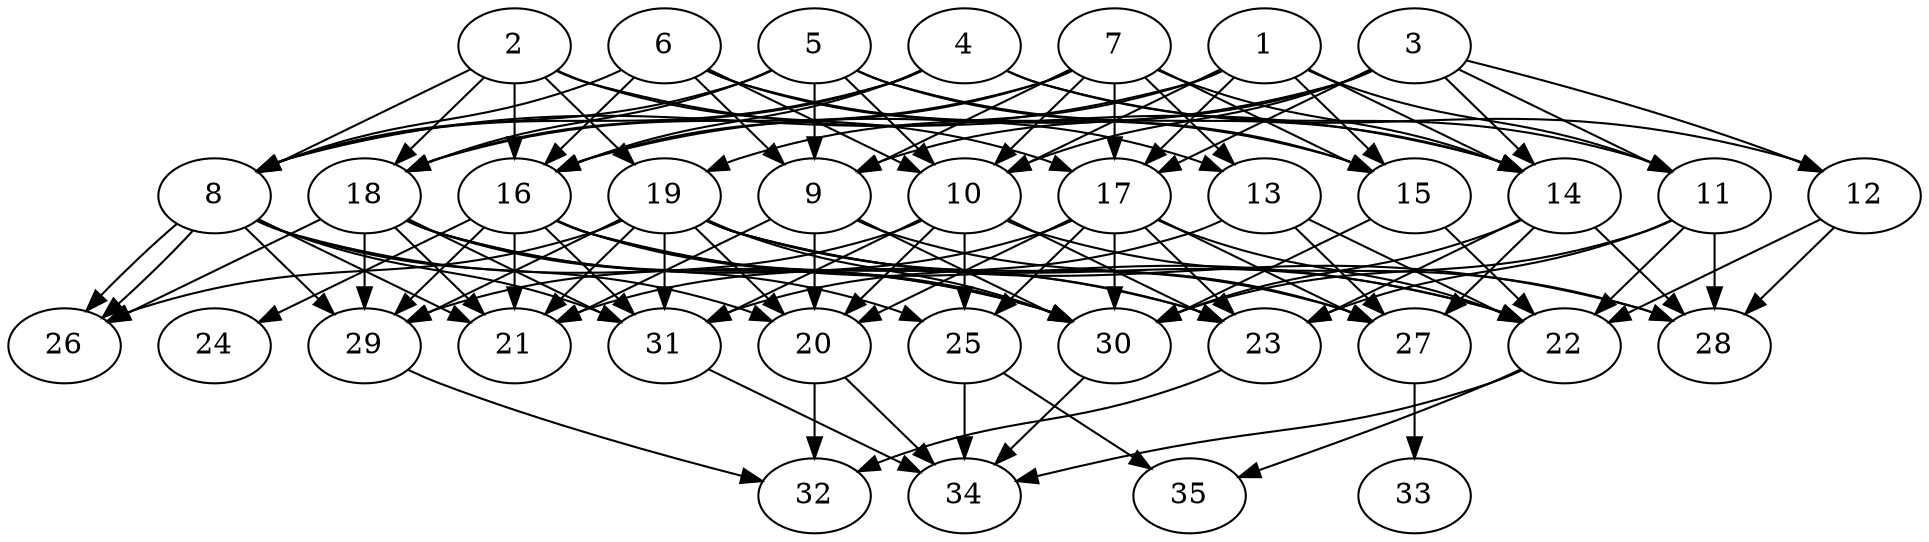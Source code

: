 // DAG automatically generated by daggen at Tue Aug  6 16:28:02 2019
// ./daggen --dot -n 35 --ccr 0.4 --fat 0.7 --regular 0.5 --density 0.7 --mindata 5242880 --maxdata 52428800 
digraph G {
  1 [size="37327360", alpha="0.05", expect_size="14930944"] 
  1 -> 8 [size ="14930944"]
  1 -> 10 [size ="14930944"]
  1 -> 11 [size ="14930944"]
  1 -> 14 [size ="14930944"]
  1 -> 15 [size ="14930944"]
  1 -> 17 [size ="14930944"]
  1 -> 19 [size ="14930944"]
  2 [size="114437120", alpha="0.10", expect_size="45774848"] 
  2 -> 8 [size ="45774848"]
  2 -> 14 [size ="45774848"]
  2 -> 16 [size ="45774848"]
  2 -> 17 [size ="45774848"]
  2 -> 18 [size ="45774848"]
  2 -> 19 [size ="45774848"]
  3 [size="25633280", alpha="0.18", expect_size="10253312"] 
  3 -> 9 [size ="10253312"]
  3 -> 10 [size ="10253312"]
  3 -> 11 [size ="10253312"]
  3 -> 12 [size ="10253312"]
  3 -> 14 [size ="10253312"]
  3 -> 16 [size ="10253312"]
  3 -> 17 [size ="10253312"]
  4 [size="83648000", alpha="0.18", expect_size="33459200"] 
  4 -> 8 [size ="33459200"]
  4 -> 11 [size ="33459200"]
  4 -> 12 [size ="33459200"]
  4 -> 16 [size ="33459200"]
  4 -> 18 [size ="33459200"]
  5 [size="99174400", alpha="0.17", expect_size="39669760"] 
  5 -> 8 [size ="39669760"]
  5 -> 9 [size ="39669760"]
  5 -> 10 [size ="39669760"]
  5 -> 14 [size ="39669760"]
  5 -> 15 [size ="39669760"]
  5 -> 18 [size ="39669760"]
  6 [size="72775680", alpha="0.12", expect_size="29110272"] 
  6 -> 8 [size ="29110272"]
  6 -> 9 [size ="29110272"]
  6 -> 10 [size ="29110272"]
  6 -> 13 [size ="29110272"]
  6 -> 15 [size ="29110272"]
  6 -> 16 [size ="29110272"]
  7 [size="42280960", alpha="0.19", expect_size="16912384"] 
  7 -> 9 [size ="16912384"]
  7 -> 10 [size ="16912384"]
  7 -> 13 [size ="16912384"]
  7 -> 14 [size ="16912384"]
  7 -> 15 [size ="16912384"]
  7 -> 16 [size ="16912384"]
  7 -> 17 [size ="16912384"]
  7 -> 18 [size ="16912384"]
  8 [size="88688640", alpha="0.08", expect_size="35475456"] 
  8 -> 20 [size ="35475456"]
  8 -> 21 [size ="35475456"]
  8 -> 26 [size ="35475456"]
  8 -> 26 [size ="35475456"]
  8 -> 29 [size ="35475456"]
  8 -> 30 [size ="35475456"]
  8 -> 31 [size ="35475456"]
  9 [size="124221440", alpha="0.17", expect_size="49688576"] 
  9 -> 20 [size ="49688576"]
  9 -> 21 [size ="49688576"]
  9 -> 27 [size ="49688576"]
  9 -> 30 [size ="49688576"]
  10 [size="19258880", alpha="0.07", expect_size="7703552"] 
  10 -> 20 [size ="7703552"]
  10 -> 23 [size ="7703552"]
  10 -> 25 [size ="7703552"]
  10 -> 28 [size ="7703552"]
  10 -> 29 [size ="7703552"]
  10 -> 31 [size ="7703552"]
  11 [size="93890560", alpha="0.19", expect_size="37556224"] 
  11 -> 22 [size ="37556224"]
  11 -> 23 [size ="37556224"]
  11 -> 28 [size ="37556224"]
  11 -> 30 [size ="37556224"]
  12 [size="123927040", alpha="0.12", expect_size="49570816"] 
  12 -> 22 [size ="49570816"]
  12 -> 28 [size ="49570816"]
  13 [size="67422720", alpha="0.07", expect_size="26969088"] 
  13 -> 22 [size ="26969088"]
  13 -> 27 [size ="26969088"]
  13 -> 31 [size ="26969088"]
  14 [size="55421440", alpha="0.04", expect_size="22168576"] 
  14 -> 23 [size ="22168576"]
  14 -> 27 [size ="22168576"]
  14 -> 28 [size ="22168576"]
  14 -> 30 [size ="22168576"]
  15 [size="43089920", alpha="0.12", expect_size="17235968"] 
  15 -> 22 [size ="17235968"]
  15 -> 30 [size ="17235968"]
  16 [size="22983680", alpha="0.06", expect_size="9193472"] 
  16 -> 21 [size ="9193472"]
  16 -> 22 [size ="9193472"]
  16 -> 23 [size ="9193472"]
  16 -> 24 [size ="9193472"]
  16 -> 29 [size ="9193472"]
  16 -> 30 [size ="9193472"]
  16 -> 31 [size ="9193472"]
  17 [size="91650560", alpha="0.02", expect_size="36660224"] 
  17 -> 20 [size ="36660224"]
  17 -> 21 [size ="36660224"]
  17 -> 22 [size ="36660224"]
  17 -> 23 [size ="36660224"]
  17 -> 25 [size ="36660224"]
  17 -> 27 [size ="36660224"]
  17 -> 30 [size ="36660224"]
  18 [size="86369280", alpha="0.10", expect_size="34547712"] 
  18 -> 21 [size ="34547712"]
  18 -> 23 [size ="34547712"]
  18 -> 25 [size ="34547712"]
  18 -> 26 [size ="34547712"]
  18 -> 29 [size ="34547712"]
  18 -> 30 [size ="34547712"]
  18 -> 31 [size ="34547712"]
  19 [size="17259520", alpha="0.05", expect_size="6903808"] 
  19 -> 20 [size ="6903808"]
  19 -> 21 [size ="6903808"]
  19 -> 22 [size ="6903808"]
  19 -> 26 [size ="6903808"]
  19 -> 27 [size ="6903808"]
  19 -> 28 [size ="6903808"]
  19 -> 29 [size ="6903808"]
  19 -> 30 [size ="6903808"]
  19 -> 31 [size ="6903808"]
  20 [size="114813440", alpha="0.10", expect_size="45925376"] 
  20 -> 32 [size ="45925376"]
  20 -> 34 [size ="45925376"]
  21 [size="40593920", alpha="0.19", expect_size="16237568"] 
  22 [size="36871680", alpha="0.05", expect_size="14748672"] 
  22 -> 34 [size ="14748672"]
  22 -> 35 [size ="14748672"]
  23 [size="110328320", alpha="0.13", expect_size="44131328"] 
  23 -> 32 [size ="44131328"]
  24 [size="34470400", alpha="0.13", expect_size="13788160"] 
  25 [size="60385280", alpha="0.08", expect_size="24154112"] 
  25 -> 34 [size ="24154112"]
  25 -> 35 [size ="24154112"]
  26 [size="129968640", alpha="0.13", expect_size="51987456"] 
  27 [size="45096960", alpha="0.03", expect_size="18038784"] 
  27 -> 33 [size ="18038784"]
  28 [size="58885120", alpha="0.05", expect_size="23554048"] 
  29 [size="118970880", alpha="0.07", expect_size="47588352"] 
  29 -> 32 [size ="47588352"]
  30 [size="29760000", alpha="0.09", expect_size="11904000"] 
  30 -> 34 [size ="11904000"]
  31 [size="86914560", alpha="0.06", expect_size="34765824"] 
  31 -> 34 [size ="34765824"]
  32 [size="78730240", alpha="0.01", expect_size="31492096"] 
  33 [size="106534400", alpha="0.05", expect_size="42613760"] 
  34 [size="64893440", alpha="0.16", expect_size="25957376"] 
  35 [size="24345600", alpha="0.13", expect_size="9738240"] 
}

